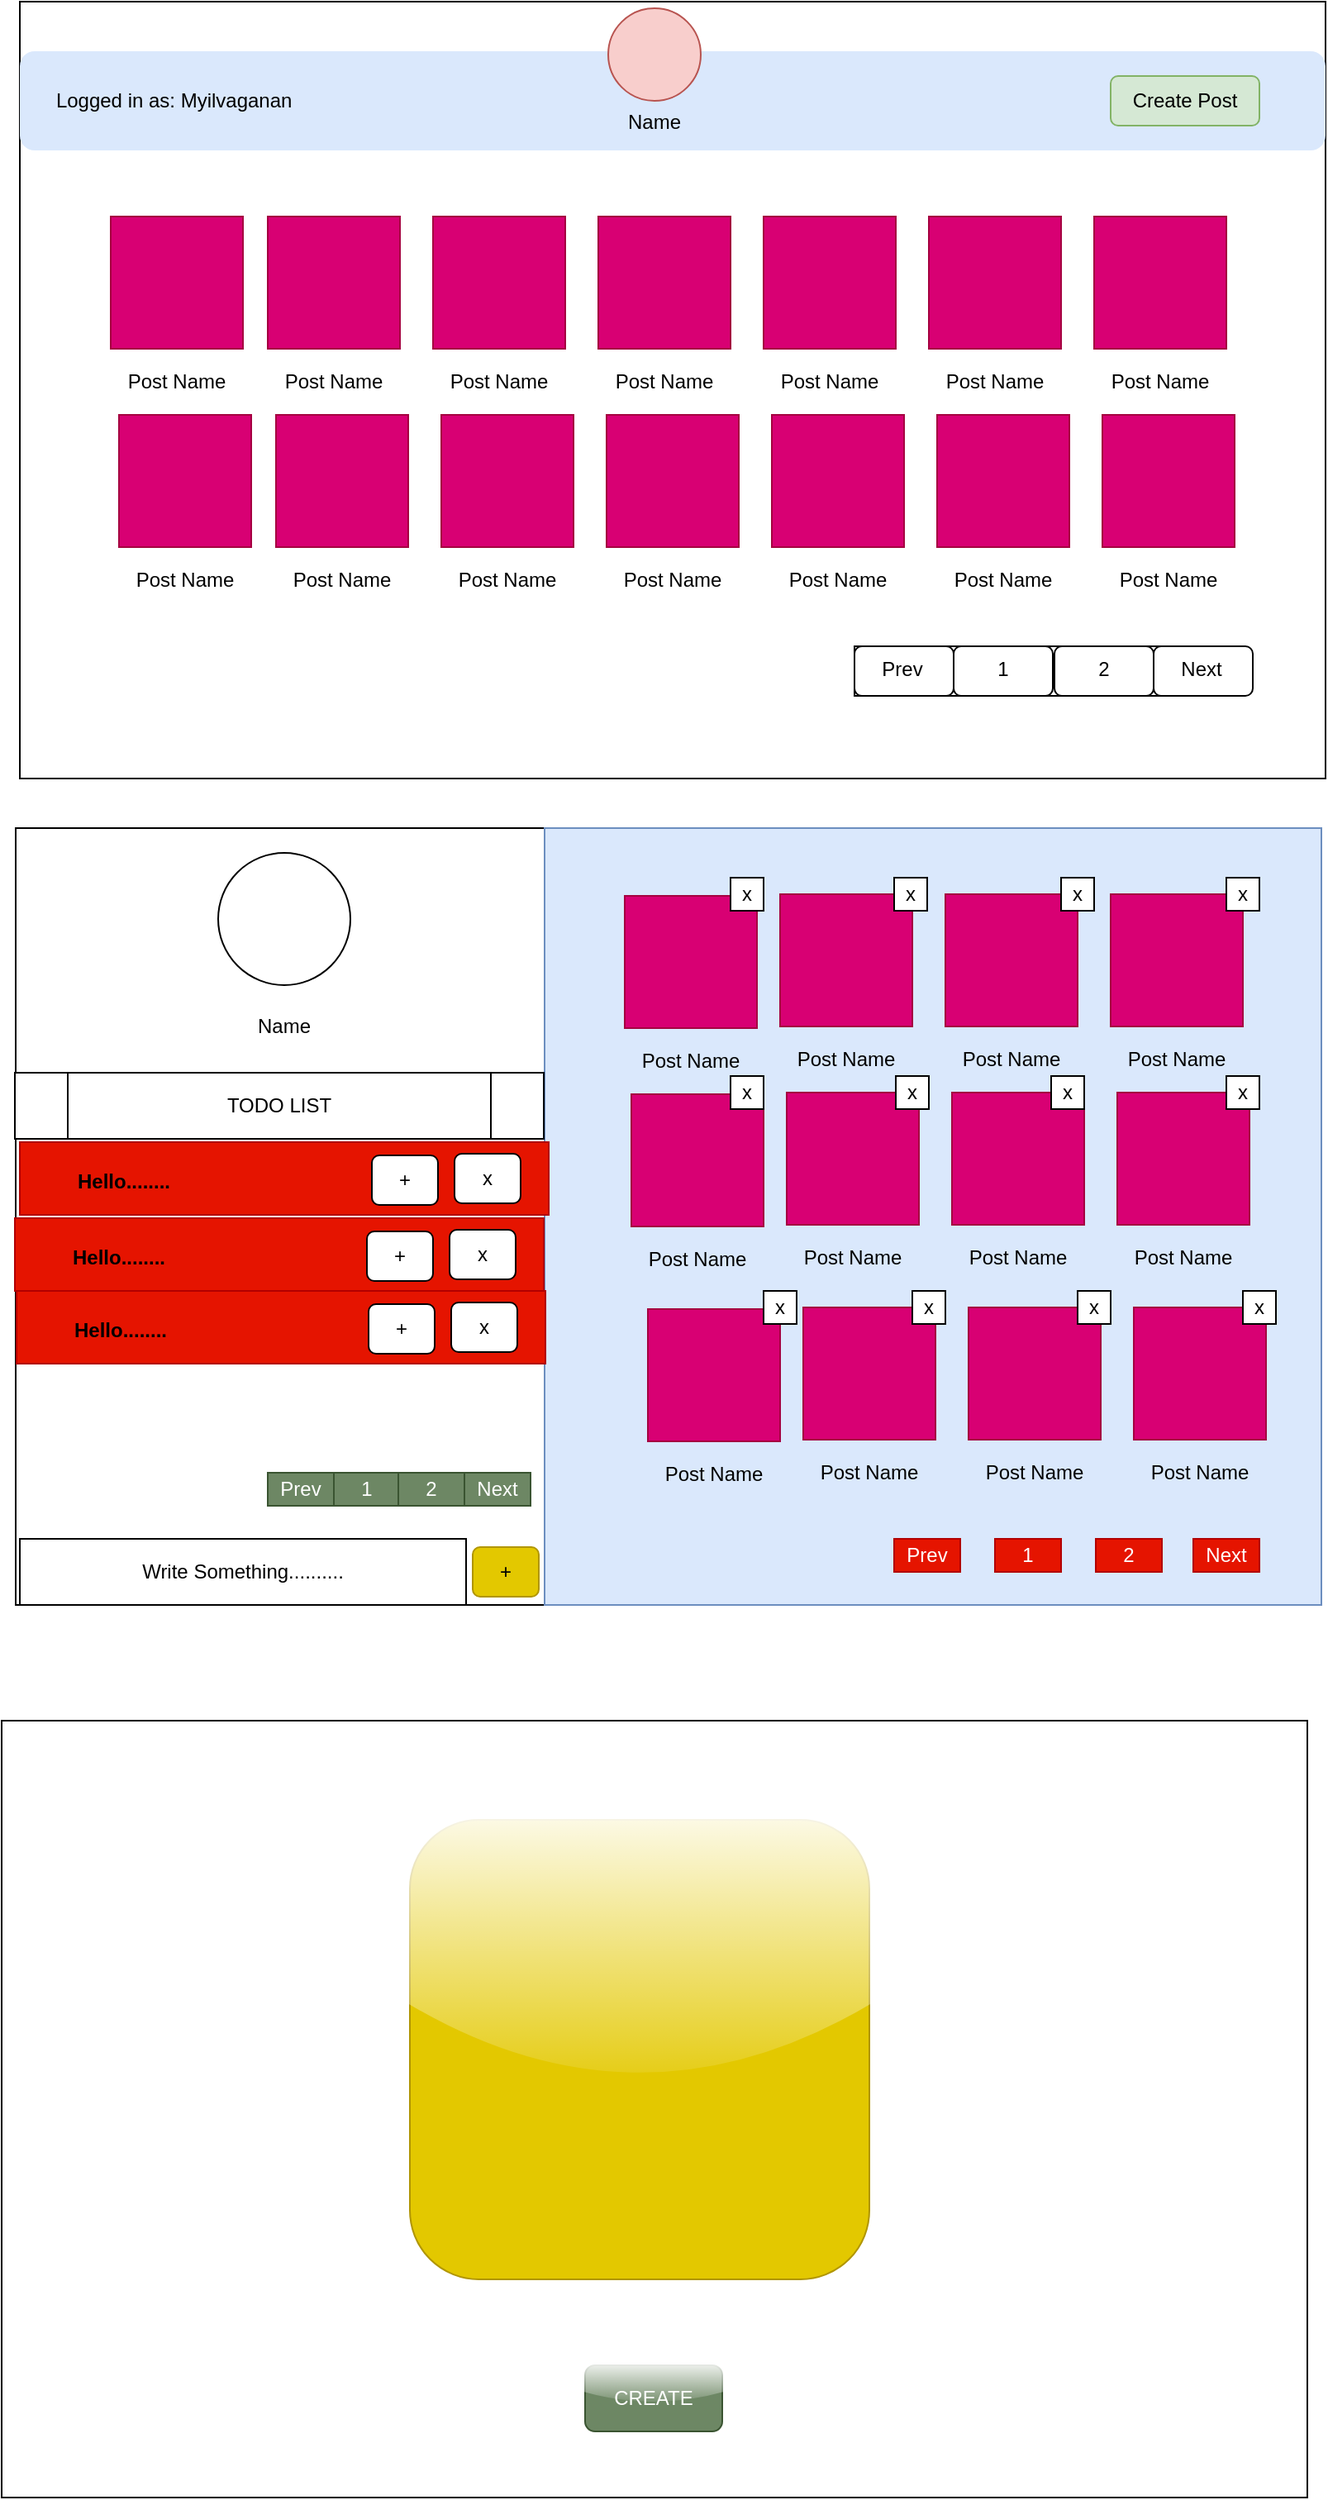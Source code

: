<mxfile version="14.9.0" type="github">
  <diagram id="EPAQFURXBqalhu8GI2II" name="Page-1">
    <mxGraphModel dx="1240" dy="697" grid="1" gridSize="10" guides="1" tooltips="1" connect="1" arrows="1" fold="1" page="1" pageScale="1" pageWidth="827" pageHeight="1169" math="0" shadow="0">
      <root>
        <mxCell id="0" />
        <mxCell id="1" parent="0" />
        <mxCell id="w8LLy8_TYm7YjtvFCaLv-1" value="" style="rounded=0;whiteSpace=wrap;html=1;" vertex="1" parent="1">
          <mxGeometry x="30" y="30" width="790" height="470" as="geometry" />
        </mxCell>
        <mxCell id="w8LLy8_TYm7YjtvFCaLv-2" value="" style="rounded=1;whiteSpace=wrap;html=1;fillColor=#dae8fc;strokeColor=none;" vertex="1" parent="1">
          <mxGeometry x="30" y="60" width="790" height="60" as="geometry" />
        </mxCell>
        <mxCell id="w8LLy8_TYm7YjtvFCaLv-3" value="" style="ellipse;whiteSpace=wrap;html=1;aspect=fixed;fillColor=#f8cecc;strokeColor=#b85450;" vertex="1" parent="1">
          <mxGeometry x="386" y="34" width="56" height="56" as="geometry" />
        </mxCell>
        <mxCell id="w8LLy8_TYm7YjtvFCaLv-4" value="" style="rounded=1;whiteSpace=wrap;html=1;fillColor=#d5e8d4;strokeColor=#82b366;" vertex="1" parent="1">
          <mxGeometry x="690" y="75" width="90" height="30" as="geometry" />
        </mxCell>
        <mxCell id="w8LLy8_TYm7YjtvFCaLv-5" value="Create Post" style="text;html=1;strokeColor=none;fillColor=none;align=center;verticalAlign=middle;whiteSpace=wrap;rounded=0;" vertex="1" parent="1">
          <mxGeometry x="695" y="80" width="80" height="20" as="geometry" />
        </mxCell>
        <mxCell id="w8LLy8_TYm7YjtvFCaLv-6" value="Name" style="text;html=1;strokeColor=none;fillColor=none;align=center;verticalAlign=middle;whiteSpace=wrap;rounded=0;" vertex="1" parent="1">
          <mxGeometry x="394" y="93" width="40" height="20" as="geometry" />
        </mxCell>
        <mxCell id="w8LLy8_TYm7YjtvFCaLv-7" value="Logged in as: Myilvaganan&amp;nbsp;" style="text;html=1;strokeColor=none;fillColor=none;align=center;verticalAlign=middle;whiteSpace=wrap;rounded=0;" vertex="1" parent="1">
          <mxGeometry x="30" y="80" width="190" height="20" as="geometry" />
        </mxCell>
        <mxCell id="w8LLy8_TYm7YjtvFCaLv-29" value="" style="group" vertex="1" connectable="0" parent="1">
          <mxGeometry x="85" y="160" width="675" height="110" as="geometry" />
        </mxCell>
        <mxCell id="w8LLy8_TYm7YjtvFCaLv-10" value="" style="group" vertex="1" connectable="0" parent="w8LLy8_TYm7YjtvFCaLv-29">
          <mxGeometry width="80" height="110" as="geometry" />
        </mxCell>
        <mxCell id="w8LLy8_TYm7YjtvFCaLv-8" value="" style="whiteSpace=wrap;html=1;aspect=fixed;fillColor=#d80073;strokeColor=#A50040;fontColor=#ffffff;" vertex="1" parent="w8LLy8_TYm7YjtvFCaLv-10">
          <mxGeometry width="80" height="80" as="geometry" />
        </mxCell>
        <mxCell id="w8LLy8_TYm7YjtvFCaLv-9" value="Post Name" style="text;html=1;strokeColor=none;fillColor=none;align=center;verticalAlign=middle;whiteSpace=wrap;rounded=0;" vertex="1" parent="w8LLy8_TYm7YjtvFCaLv-10">
          <mxGeometry y="90" width="80" height="20" as="geometry" />
        </mxCell>
        <mxCell id="w8LLy8_TYm7YjtvFCaLv-11" value="" style="group" vertex="1" connectable="0" parent="w8LLy8_TYm7YjtvFCaLv-29">
          <mxGeometry x="95" width="80" height="110" as="geometry" />
        </mxCell>
        <mxCell id="w8LLy8_TYm7YjtvFCaLv-12" value="" style="whiteSpace=wrap;html=1;aspect=fixed;fillColor=#d80073;strokeColor=#A50040;fontColor=#ffffff;" vertex="1" parent="w8LLy8_TYm7YjtvFCaLv-11">
          <mxGeometry width="80" height="80" as="geometry" />
        </mxCell>
        <mxCell id="w8LLy8_TYm7YjtvFCaLv-13" value="Post Name" style="text;html=1;strokeColor=none;fillColor=none;align=center;verticalAlign=middle;whiteSpace=wrap;rounded=0;" vertex="1" parent="w8LLy8_TYm7YjtvFCaLv-11">
          <mxGeometry y="90" width="80" height="20" as="geometry" />
        </mxCell>
        <mxCell id="w8LLy8_TYm7YjtvFCaLv-14" value="" style="group" vertex="1" connectable="0" parent="w8LLy8_TYm7YjtvFCaLv-29">
          <mxGeometry x="195" width="80" height="110" as="geometry" />
        </mxCell>
        <mxCell id="w8LLy8_TYm7YjtvFCaLv-15" value="" style="whiteSpace=wrap;html=1;aspect=fixed;fillColor=#d80073;strokeColor=#A50040;fontColor=#ffffff;" vertex="1" parent="w8LLy8_TYm7YjtvFCaLv-14">
          <mxGeometry width="80" height="80" as="geometry" />
        </mxCell>
        <mxCell id="w8LLy8_TYm7YjtvFCaLv-16" value="Post Name" style="text;html=1;strokeColor=none;fillColor=none;align=center;verticalAlign=middle;whiteSpace=wrap;rounded=0;" vertex="1" parent="w8LLy8_TYm7YjtvFCaLv-14">
          <mxGeometry y="90" width="80" height="20" as="geometry" />
        </mxCell>
        <mxCell id="w8LLy8_TYm7YjtvFCaLv-17" value="" style="group" vertex="1" connectable="0" parent="w8LLy8_TYm7YjtvFCaLv-29">
          <mxGeometry x="295" width="80" height="110" as="geometry" />
        </mxCell>
        <mxCell id="w8LLy8_TYm7YjtvFCaLv-18" value="" style="whiteSpace=wrap;html=1;aspect=fixed;fillColor=#d80073;strokeColor=#A50040;fontColor=#ffffff;" vertex="1" parent="w8LLy8_TYm7YjtvFCaLv-17">
          <mxGeometry width="80" height="80" as="geometry" />
        </mxCell>
        <mxCell id="w8LLy8_TYm7YjtvFCaLv-19" value="Post Name" style="text;html=1;strokeColor=none;fillColor=none;align=center;verticalAlign=middle;whiteSpace=wrap;rounded=0;" vertex="1" parent="w8LLy8_TYm7YjtvFCaLv-17">
          <mxGeometry y="90" width="80" height="20" as="geometry" />
        </mxCell>
        <mxCell id="w8LLy8_TYm7YjtvFCaLv-20" value="" style="group" vertex="1" connectable="0" parent="w8LLy8_TYm7YjtvFCaLv-29">
          <mxGeometry x="395" width="80" height="110" as="geometry" />
        </mxCell>
        <mxCell id="w8LLy8_TYm7YjtvFCaLv-21" value="" style="whiteSpace=wrap;html=1;aspect=fixed;fillColor=#d80073;strokeColor=#A50040;fontColor=#ffffff;" vertex="1" parent="w8LLy8_TYm7YjtvFCaLv-20">
          <mxGeometry width="80" height="80" as="geometry" />
        </mxCell>
        <mxCell id="w8LLy8_TYm7YjtvFCaLv-22" value="Post Name" style="text;html=1;strokeColor=none;fillColor=none;align=center;verticalAlign=middle;whiteSpace=wrap;rounded=0;" vertex="1" parent="w8LLy8_TYm7YjtvFCaLv-20">
          <mxGeometry y="90" width="80" height="20" as="geometry" />
        </mxCell>
        <mxCell id="w8LLy8_TYm7YjtvFCaLv-23" value="" style="group" vertex="1" connectable="0" parent="w8LLy8_TYm7YjtvFCaLv-29">
          <mxGeometry x="495" width="80" height="110" as="geometry" />
        </mxCell>
        <mxCell id="w8LLy8_TYm7YjtvFCaLv-24" value="" style="whiteSpace=wrap;html=1;aspect=fixed;fillColor=#d80073;strokeColor=#A50040;fontColor=#ffffff;" vertex="1" parent="w8LLy8_TYm7YjtvFCaLv-23">
          <mxGeometry width="80" height="80" as="geometry" />
        </mxCell>
        <mxCell id="w8LLy8_TYm7YjtvFCaLv-25" value="Post Name" style="text;html=1;strokeColor=none;fillColor=none;align=center;verticalAlign=middle;whiteSpace=wrap;rounded=0;" vertex="1" parent="w8LLy8_TYm7YjtvFCaLv-23">
          <mxGeometry y="90" width="80" height="20" as="geometry" />
        </mxCell>
        <mxCell id="w8LLy8_TYm7YjtvFCaLv-26" value="" style="group" vertex="1" connectable="0" parent="w8LLy8_TYm7YjtvFCaLv-29">
          <mxGeometry x="595" width="80" height="110" as="geometry" />
        </mxCell>
        <mxCell id="w8LLy8_TYm7YjtvFCaLv-27" value="" style="whiteSpace=wrap;html=1;aspect=fixed;fillColor=#d80073;strokeColor=#A50040;fontColor=#ffffff;" vertex="1" parent="w8LLy8_TYm7YjtvFCaLv-26">
          <mxGeometry width="80" height="80" as="geometry" />
        </mxCell>
        <mxCell id="w8LLy8_TYm7YjtvFCaLv-28" value="Post Name" style="text;html=1;strokeColor=none;fillColor=none;align=center;verticalAlign=middle;whiteSpace=wrap;rounded=0;" vertex="1" parent="w8LLy8_TYm7YjtvFCaLv-26">
          <mxGeometry y="90" width="80" height="20" as="geometry" />
        </mxCell>
        <mxCell id="w8LLy8_TYm7YjtvFCaLv-33" value="" style="group" vertex="1" connectable="0" parent="1">
          <mxGeometry x="90" y="280" width="675" height="110" as="geometry" />
        </mxCell>
        <mxCell id="w8LLy8_TYm7YjtvFCaLv-34" value="" style="group" vertex="1" connectable="0" parent="w8LLy8_TYm7YjtvFCaLv-33">
          <mxGeometry width="80" height="110" as="geometry" />
        </mxCell>
        <mxCell id="w8LLy8_TYm7YjtvFCaLv-35" value="" style="whiteSpace=wrap;html=1;aspect=fixed;fillColor=#d80073;strokeColor=#A50040;fontColor=#ffffff;" vertex="1" parent="w8LLy8_TYm7YjtvFCaLv-34">
          <mxGeometry width="80" height="80" as="geometry" />
        </mxCell>
        <mxCell id="w8LLy8_TYm7YjtvFCaLv-36" value="Post Name" style="text;html=1;strokeColor=none;fillColor=none;align=center;verticalAlign=middle;whiteSpace=wrap;rounded=0;" vertex="1" parent="w8LLy8_TYm7YjtvFCaLv-34">
          <mxGeometry y="90" width="80" height="20" as="geometry" />
        </mxCell>
        <mxCell id="w8LLy8_TYm7YjtvFCaLv-37" value="" style="group" vertex="1" connectable="0" parent="w8LLy8_TYm7YjtvFCaLv-33">
          <mxGeometry x="95" width="80" height="110" as="geometry" />
        </mxCell>
        <mxCell id="w8LLy8_TYm7YjtvFCaLv-38" value="" style="whiteSpace=wrap;html=1;aspect=fixed;fillColor=#d80073;strokeColor=#A50040;fontColor=#ffffff;" vertex="1" parent="w8LLy8_TYm7YjtvFCaLv-37">
          <mxGeometry width="80" height="80" as="geometry" />
        </mxCell>
        <mxCell id="w8LLy8_TYm7YjtvFCaLv-39" value="Post Name" style="text;html=1;strokeColor=none;fillColor=none;align=center;verticalAlign=middle;whiteSpace=wrap;rounded=0;" vertex="1" parent="w8LLy8_TYm7YjtvFCaLv-37">
          <mxGeometry y="90" width="80" height="20" as="geometry" />
        </mxCell>
        <mxCell id="w8LLy8_TYm7YjtvFCaLv-40" value="" style="group" vertex="1" connectable="0" parent="w8LLy8_TYm7YjtvFCaLv-33">
          <mxGeometry x="195" width="80" height="110" as="geometry" />
        </mxCell>
        <mxCell id="w8LLy8_TYm7YjtvFCaLv-41" value="" style="whiteSpace=wrap;html=1;aspect=fixed;fillColor=#d80073;strokeColor=#A50040;fontColor=#ffffff;" vertex="1" parent="w8LLy8_TYm7YjtvFCaLv-40">
          <mxGeometry width="80" height="80" as="geometry" />
        </mxCell>
        <mxCell id="w8LLy8_TYm7YjtvFCaLv-42" value="Post Name" style="text;html=1;strokeColor=none;fillColor=none;align=center;verticalAlign=middle;whiteSpace=wrap;rounded=0;" vertex="1" parent="w8LLy8_TYm7YjtvFCaLv-40">
          <mxGeometry y="90" width="80" height="20" as="geometry" />
        </mxCell>
        <mxCell id="w8LLy8_TYm7YjtvFCaLv-43" value="" style="group" vertex="1" connectable="0" parent="w8LLy8_TYm7YjtvFCaLv-33">
          <mxGeometry x="295" width="80" height="110" as="geometry" />
        </mxCell>
        <mxCell id="w8LLy8_TYm7YjtvFCaLv-44" value="" style="whiteSpace=wrap;html=1;aspect=fixed;fillColor=#d80073;strokeColor=#A50040;fontColor=#ffffff;" vertex="1" parent="w8LLy8_TYm7YjtvFCaLv-43">
          <mxGeometry width="80" height="80" as="geometry" />
        </mxCell>
        <mxCell id="w8LLy8_TYm7YjtvFCaLv-45" value="Post Name" style="text;html=1;strokeColor=none;fillColor=none;align=center;verticalAlign=middle;whiteSpace=wrap;rounded=0;" vertex="1" parent="w8LLy8_TYm7YjtvFCaLv-43">
          <mxGeometry y="90" width="80" height="20" as="geometry" />
        </mxCell>
        <mxCell id="w8LLy8_TYm7YjtvFCaLv-46" value="" style="group" vertex="1" connectable="0" parent="w8LLy8_TYm7YjtvFCaLv-33">
          <mxGeometry x="395" width="80" height="110" as="geometry" />
        </mxCell>
        <mxCell id="w8LLy8_TYm7YjtvFCaLv-47" value="" style="whiteSpace=wrap;html=1;aspect=fixed;fillColor=#d80073;strokeColor=#A50040;fontColor=#ffffff;" vertex="1" parent="w8LLy8_TYm7YjtvFCaLv-46">
          <mxGeometry width="80" height="80" as="geometry" />
        </mxCell>
        <mxCell id="w8LLy8_TYm7YjtvFCaLv-48" value="Post Name" style="text;html=1;strokeColor=none;fillColor=none;align=center;verticalAlign=middle;whiteSpace=wrap;rounded=0;" vertex="1" parent="w8LLy8_TYm7YjtvFCaLv-46">
          <mxGeometry y="90" width="80" height="20" as="geometry" />
        </mxCell>
        <mxCell id="w8LLy8_TYm7YjtvFCaLv-49" value="" style="group" vertex="1" connectable="0" parent="w8LLy8_TYm7YjtvFCaLv-33">
          <mxGeometry x="495" width="80" height="110" as="geometry" />
        </mxCell>
        <mxCell id="w8LLy8_TYm7YjtvFCaLv-50" value="" style="whiteSpace=wrap;html=1;aspect=fixed;fillColor=#d80073;strokeColor=#A50040;fontColor=#ffffff;" vertex="1" parent="w8LLy8_TYm7YjtvFCaLv-49">
          <mxGeometry width="80" height="80" as="geometry" />
        </mxCell>
        <mxCell id="w8LLy8_TYm7YjtvFCaLv-51" value="Post Name" style="text;html=1;strokeColor=none;fillColor=none;align=center;verticalAlign=middle;whiteSpace=wrap;rounded=0;" vertex="1" parent="w8LLy8_TYm7YjtvFCaLv-49">
          <mxGeometry y="90" width="80" height="20" as="geometry" />
        </mxCell>
        <mxCell id="w8LLy8_TYm7YjtvFCaLv-52" value="" style="group" vertex="1" connectable="0" parent="w8LLy8_TYm7YjtvFCaLv-33">
          <mxGeometry x="595" width="80" height="110" as="geometry" />
        </mxCell>
        <mxCell id="w8LLy8_TYm7YjtvFCaLv-53" value="" style="whiteSpace=wrap;html=1;aspect=fixed;fillColor=#d80073;strokeColor=#A50040;fontColor=#ffffff;" vertex="1" parent="w8LLy8_TYm7YjtvFCaLv-52">
          <mxGeometry width="80" height="80" as="geometry" />
        </mxCell>
        <mxCell id="w8LLy8_TYm7YjtvFCaLv-54" value="Post Name" style="text;html=1;strokeColor=none;fillColor=none;align=center;verticalAlign=middle;whiteSpace=wrap;rounded=0;" vertex="1" parent="w8LLy8_TYm7YjtvFCaLv-52">
          <mxGeometry y="90" width="80" height="20" as="geometry" />
        </mxCell>
        <mxCell id="w8LLy8_TYm7YjtvFCaLv-55" value="" style="rounded=0;whiteSpace=wrap;html=1;fillColor=#ffffff;" vertex="1" parent="1">
          <mxGeometry x="535" y="420" width="235" height="30" as="geometry" />
        </mxCell>
        <mxCell id="w8LLy8_TYm7YjtvFCaLv-56" value="" style="rounded=1;whiteSpace=wrap;html=1;fillColor=#ffffff;" vertex="1" parent="1">
          <mxGeometry x="535" y="420" width="60" height="30" as="geometry" />
        </mxCell>
        <mxCell id="w8LLy8_TYm7YjtvFCaLv-57" value="" style="rounded=1;whiteSpace=wrap;html=1;fillColor=#ffffff;" vertex="1" parent="1">
          <mxGeometry x="595" y="420" width="60" height="30" as="geometry" />
        </mxCell>
        <mxCell id="w8LLy8_TYm7YjtvFCaLv-58" value="" style="rounded=1;whiteSpace=wrap;html=1;fillColor=#ffffff;" vertex="1" parent="1">
          <mxGeometry x="656" y="420" width="60" height="30" as="geometry" />
        </mxCell>
        <mxCell id="w8LLy8_TYm7YjtvFCaLv-59" value="" style="rounded=1;whiteSpace=wrap;html=1;fillColor=#ffffff;" vertex="1" parent="1">
          <mxGeometry x="716" y="420" width="60" height="30" as="geometry" />
        </mxCell>
        <mxCell id="w8LLy8_TYm7YjtvFCaLv-60" value="Prev" style="text;html=1;strokeColor=none;fillColor=none;align=center;verticalAlign=middle;whiteSpace=wrap;rounded=0;" vertex="1" parent="1">
          <mxGeometry x="544" y="424" width="40" height="20" as="geometry" />
        </mxCell>
        <mxCell id="w8LLy8_TYm7YjtvFCaLv-61" value="1" style="text;html=1;strokeColor=none;fillColor=none;align=center;verticalAlign=middle;whiteSpace=wrap;rounded=0;" vertex="1" parent="1">
          <mxGeometry x="605" y="424" width="40" height="20" as="geometry" />
        </mxCell>
        <mxCell id="w8LLy8_TYm7YjtvFCaLv-62" value="2" style="text;html=1;strokeColor=none;fillColor=none;align=center;verticalAlign=middle;whiteSpace=wrap;rounded=0;" vertex="1" parent="1">
          <mxGeometry x="666" y="424" width="40" height="20" as="geometry" />
        </mxCell>
        <mxCell id="w8LLy8_TYm7YjtvFCaLv-63" value="Next" style="text;html=1;strokeColor=none;fillColor=none;align=center;verticalAlign=middle;whiteSpace=wrap;rounded=0;" vertex="1" parent="1">
          <mxGeometry x="725" y="424" width="40" height="20" as="geometry" />
        </mxCell>
        <mxCell id="w8LLy8_TYm7YjtvFCaLv-64" value="&#xa;&#xa;&lt;span style=&quot;color: rgb(0, 0, 0); font-family: helvetica; font-size: 12px; font-style: normal; font-weight: 400; letter-spacing: normal; text-align: center; text-indent: 0px; text-transform: none; word-spacing: 0px; background-color: rgb(248, 249, 250); display: inline; float: none;&quot;&gt;+&lt;/span&gt;&#xa;&#xa;" style="rounded=0;whiteSpace=wrap;html=1;" vertex="1" parent="1">
          <mxGeometry x="27.5" y="530" width="790" height="470" as="geometry" />
        </mxCell>
        <mxCell id="w8LLy8_TYm7YjtvFCaLv-65" value="" style="whiteSpace=wrap;html=1;aspect=fixed;fillColor=#dae8fc;strokeColor=#6c8ebf;" vertex="1" parent="1">
          <mxGeometry x="347.5" y="530" width="470" height="470" as="geometry" />
        </mxCell>
        <mxCell id="w8LLy8_TYm7YjtvFCaLv-66" value="" style="group" vertex="1" connectable="0" parent="1">
          <mxGeometry x="396" y="571" width="94" height="110" as="geometry" />
        </mxCell>
        <mxCell id="w8LLy8_TYm7YjtvFCaLv-67" value="" style="whiteSpace=wrap;html=1;aspect=fixed;fillColor=#d80073;strokeColor=#A50040;fontColor=#ffffff;" vertex="1" parent="w8LLy8_TYm7YjtvFCaLv-66">
          <mxGeometry width="80" height="80" as="geometry" />
        </mxCell>
        <mxCell id="w8LLy8_TYm7YjtvFCaLv-68" value="Post Name" style="text;html=1;strokeColor=none;fillColor=none;align=center;verticalAlign=middle;whiteSpace=wrap;rounded=0;" vertex="1" parent="w8LLy8_TYm7YjtvFCaLv-66">
          <mxGeometry y="90" width="80" height="20" as="geometry" />
        </mxCell>
        <mxCell id="w8LLy8_TYm7YjtvFCaLv-69" value="" style="group" vertex="1" connectable="0" parent="1">
          <mxGeometry x="490" y="570" width="80" height="110" as="geometry" />
        </mxCell>
        <mxCell id="w8LLy8_TYm7YjtvFCaLv-70" value="" style="whiteSpace=wrap;html=1;aspect=fixed;fillColor=#d80073;strokeColor=#A50040;fontColor=#ffffff;" vertex="1" parent="w8LLy8_TYm7YjtvFCaLv-69">
          <mxGeometry width="80" height="80" as="geometry" />
        </mxCell>
        <mxCell id="w8LLy8_TYm7YjtvFCaLv-71" value="Post Name" style="text;html=1;strokeColor=none;fillColor=none;align=center;verticalAlign=middle;whiteSpace=wrap;rounded=0;" vertex="1" parent="w8LLy8_TYm7YjtvFCaLv-69">
          <mxGeometry y="90" width="80" height="20" as="geometry" />
        </mxCell>
        <mxCell id="w8LLy8_TYm7YjtvFCaLv-72" value="" style="group" vertex="1" connectable="0" parent="1">
          <mxGeometry x="590" y="570" width="90" height="110" as="geometry" />
        </mxCell>
        <mxCell id="w8LLy8_TYm7YjtvFCaLv-73" value="" style="whiteSpace=wrap;html=1;aspect=fixed;fillColor=#d80073;strokeColor=#A50040;fontColor=#ffffff;" vertex="1" parent="w8LLy8_TYm7YjtvFCaLv-72">
          <mxGeometry width="80" height="80" as="geometry" />
        </mxCell>
        <mxCell id="w8LLy8_TYm7YjtvFCaLv-74" value="Post Name" style="text;html=1;strokeColor=none;fillColor=none;align=center;verticalAlign=middle;whiteSpace=wrap;rounded=0;" vertex="1" parent="w8LLy8_TYm7YjtvFCaLv-72">
          <mxGeometry y="90" width="80" height="20" as="geometry" />
        </mxCell>
        <mxCell id="w8LLy8_TYm7YjtvFCaLv-139" value="x" style="whiteSpace=wrap;html=1;aspect=fixed;fillColor=#ffffff;" vertex="1" parent="w8LLy8_TYm7YjtvFCaLv-72">
          <mxGeometry x="70" y="-10" width="20" height="20" as="geometry" />
        </mxCell>
        <mxCell id="w8LLy8_TYm7YjtvFCaLv-75" value="" style="group" vertex="1" connectable="0" parent="1">
          <mxGeometry x="690" y="570" width="80" height="110" as="geometry" />
        </mxCell>
        <mxCell id="w8LLy8_TYm7YjtvFCaLv-76" value="" style="whiteSpace=wrap;html=1;aspect=fixed;fillColor=#d80073;strokeColor=#A50040;fontColor=#ffffff;" vertex="1" parent="w8LLy8_TYm7YjtvFCaLv-75">
          <mxGeometry width="80" height="80" as="geometry" />
        </mxCell>
        <mxCell id="w8LLy8_TYm7YjtvFCaLv-77" value="Post Name" style="text;html=1;strokeColor=none;fillColor=none;align=center;verticalAlign=middle;whiteSpace=wrap;rounded=0;" vertex="1" parent="w8LLy8_TYm7YjtvFCaLv-75">
          <mxGeometry y="90" width="80" height="20" as="geometry" />
        </mxCell>
        <mxCell id="w8LLy8_TYm7YjtvFCaLv-78" value="" style="group" vertex="1" connectable="0" parent="1">
          <mxGeometry x="694" y="690" width="86" height="110" as="geometry" />
        </mxCell>
        <mxCell id="w8LLy8_TYm7YjtvFCaLv-79" value="" style="whiteSpace=wrap;html=1;aspect=fixed;fillColor=#d80073;strokeColor=#A50040;fontColor=#ffffff;" vertex="1" parent="w8LLy8_TYm7YjtvFCaLv-78">
          <mxGeometry width="80" height="80" as="geometry" />
        </mxCell>
        <mxCell id="w8LLy8_TYm7YjtvFCaLv-80" value="Post Name" style="text;html=1;strokeColor=none;fillColor=none;align=center;verticalAlign=middle;whiteSpace=wrap;rounded=0;" vertex="1" parent="w8LLy8_TYm7YjtvFCaLv-78">
          <mxGeometry y="90" width="80" height="20" as="geometry" />
        </mxCell>
        <mxCell id="w8LLy8_TYm7YjtvFCaLv-143" value="x" style="whiteSpace=wrap;html=1;aspect=fixed;fillColor=#ffffff;" vertex="1" parent="w8LLy8_TYm7YjtvFCaLv-78">
          <mxGeometry x="66" y="-10" width="20" height="20" as="geometry" />
        </mxCell>
        <mxCell id="w8LLy8_TYm7YjtvFCaLv-81" value="" style="group" vertex="1" connectable="0" parent="1">
          <mxGeometry x="594" y="690" width="80" height="110" as="geometry" />
        </mxCell>
        <mxCell id="w8LLy8_TYm7YjtvFCaLv-82" value="" style="whiteSpace=wrap;html=1;aspect=fixed;fillColor=#d80073;strokeColor=#A50040;fontColor=#ffffff;" vertex="1" parent="w8LLy8_TYm7YjtvFCaLv-81">
          <mxGeometry width="80" height="80" as="geometry" />
        </mxCell>
        <mxCell id="w8LLy8_TYm7YjtvFCaLv-83" value="Post Name" style="text;html=1;strokeColor=none;fillColor=none;align=center;verticalAlign=middle;whiteSpace=wrap;rounded=0;" vertex="1" parent="w8LLy8_TYm7YjtvFCaLv-81">
          <mxGeometry y="90" width="80" height="20" as="geometry" />
        </mxCell>
        <mxCell id="w8LLy8_TYm7YjtvFCaLv-144" value="x" style="whiteSpace=wrap;html=1;aspect=fixed;fillColor=#ffffff;" vertex="1" parent="w8LLy8_TYm7YjtvFCaLv-81">
          <mxGeometry x="60" y="-10" width="20" height="20" as="geometry" />
        </mxCell>
        <mxCell id="w8LLy8_TYm7YjtvFCaLv-84" value="" style="group" vertex="1" connectable="0" parent="1">
          <mxGeometry x="494" y="690" width="80" height="110" as="geometry" />
        </mxCell>
        <mxCell id="w8LLy8_TYm7YjtvFCaLv-85" value="" style="whiteSpace=wrap;html=1;aspect=fixed;fillColor=#d80073;strokeColor=#A50040;fontColor=#ffffff;" vertex="1" parent="w8LLy8_TYm7YjtvFCaLv-84">
          <mxGeometry width="80" height="80" as="geometry" />
        </mxCell>
        <mxCell id="w8LLy8_TYm7YjtvFCaLv-86" value="Post Name" style="text;html=1;strokeColor=none;fillColor=none;align=center;verticalAlign=middle;whiteSpace=wrap;rounded=0;" vertex="1" parent="w8LLy8_TYm7YjtvFCaLv-84">
          <mxGeometry y="90" width="80" height="20" as="geometry" />
        </mxCell>
        <mxCell id="w8LLy8_TYm7YjtvFCaLv-87" value="" style="group" vertex="1" connectable="0" parent="1">
          <mxGeometry x="400" y="691" width="80" height="110" as="geometry" />
        </mxCell>
        <mxCell id="w8LLy8_TYm7YjtvFCaLv-88" value="" style="whiteSpace=wrap;html=1;aspect=fixed;fillColor=#d80073;strokeColor=#A50040;fontColor=#ffffff;" vertex="1" parent="w8LLy8_TYm7YjtvFCaLv-87">
          <mxGeometry width="80" height="80" as="geometry" />
        </mxCell>
        <mxCell id="w8LLy8_TYm7YjtvFCaLv-89" value="Post Name" style="text;html=1;strokeColor=none;fillColor=none;align=center;verticalAlign=middle;whiteSpace=wrap;rounded=0;" vertex="1" parent="w8LLy8_TYm7YjtvFCaLv-87">
          <mxGeometry y="90" width="80" height="20" as="geometry" />
        </mxCell>
        <mxCell id="w8LLy8_TYm7YjtvFCaLv-146" value="x" style="whiteSpace=wrap;html=1;aspect=fixed;fillColor=#ffffff;" vertex="1" parent="w8LLy8_TYm7YjtvFCaLv-87">
          <mxGeometry x="60" y="-11" width="20" height="20" as="geometry" />
        </mxCell>
        <mxCell id="w8LLy8_TYm7YjtvFCaLv-90" value="" style="group" vertex="1" connectable="0" parent="1">
          <mxGeometry x="704" y="820" width="86" height="110" as="geometry" />
        </mxCell>
        <mxCell id="w8LLy8_TYm7YjtvFCaLv-91" value="" style="whiteSpace=wrap;html=1;aspect=fixed;fillColor=#d80073;strokeColor=#A50040;fontColor=#ffffff;" vertex="1" parent="w8LLy8_TYm7YjtvFCaLv-90">
          <mxGeometry width="80" height="80" as="geometry" />
        </mxCell>
        <mxCell id="w8LLy8_TYm7YjtvFCaLv-92" value="Post Name" style="text;html=1;strokeColor=none;fillColor=none;align=center;verticalAlign=middle;whiteSpace=wrap;rounded=0;" vertex="1" parent="w8LLy8_TYm7YjtvFCaLv-90">
          <mxGeometry y="90" width="80" height="20" as="geometry" />
        </mxCell>
        <mxCell id="w8LLy8_TYm7YjtvFCaLv-152" value="x" style="whiteSpace=wrap;html=1;aspect=fixed;fillColor=#ffffff;" vertex="1" parent="w8LLy8_TYm7YjtvFCaLv-90">
          <mxGeometry x="66" y="-10" width="20" height="20" as="geometry" />
        </mxCell>
        <mxCell id="w8LLy8_TYm7YjtvFCaLv-93" value="" style="group" vertex="1" connectable="0" parent="1">
          <mxGeometry x="604" y="820" width="86" height="110" as="geometry" />
        </mxCell>
        <mxCell id="w8LLy8_TYm7YjtvFCaLv-94" value="" style="whiteSpace=wrap;html=1;aspect=fixed;fillColor=#d80073;strokeColor=#A50040;fontColor=#ffffff;" vertex="1" parent="w8LLy8_TYm7YjtvFCaLv-93">
          <mxGeometry width="80" height="80" as="geometry" />
        </mxCell>
        <mxCell id="w8LLy8_TYm7YjtvFCaLv-95" value="Post Name" style="text;html=1;strokeColor=none;fillColor=none;align=center;verticalAlign=middle;whiteSpace=wrap;rounded=0;" vertex="1" parent="w8LLy8_TYm7YjtvFCaLv-93">
          <mxGeometry y="90" width="80" height="20" as="geometry" />
        </mxCell>
        <mxCell id="w8LLy8_TYm7YjtvFCaLv-150" value="x" style="whiteSpace=wrap;html=1;aspect=fixed;fillColor=#ffffff;" vertex="1" parent="w8LLy8_TYm7YjtvFCaLv-93">
          <mxGeometry x="66" y="-10" width="20" height="20" as="geometry" />
        </mxCell>
        <mxCell id="w8LLy8_TYm7YjtvFCaLv-96" value="" style="group" vertex="1" connectable="0" parent="1">
          <mxGeometry x="504" y="820" width="86" height="110" as="geometry" />
        </mxCell>
        <mxCell id="w8LLy8_TYm7YjtvFCaLv-97" value="" style="whiteSpace=wrap;html=1;aspect=fixed;fillColor=#d80073;strokeColor=#A50040;fontColor=#ffffff;" vertex="1" parent="w8LLy8_TYm7YjtvFCaLv-96">
          <mxGeometry width="80" height="80" as="geometry" />
        </mxCell>
        <mxCell id="w8LLy8_TYm7YjtvFCaLv-98" value="Post Name" style="text;html=1;strokeColor=none;fillColor=none;align=center;verticalAlign=middle;whiteSpace=wrap;rounded=0;" vertex="1" parent="w8LLy8_TYm7YjtvFCaLv-96">
          <mxGeometry y="90" width="80" height="20" as="geometry" />
        </mxCell>
        <mxCell id="w8LLy8_TYm7YjtvFCaLv-149" value="x" style="whiteSpace=wrap;html=1;aspect=fixed;fillColor=#ffffff;" vertex="1" parent="w8LLy8_TYm7YjtvFCaLv-96">
          <mxGeometry x="66" y="-10" width="20" height="20" as="geometry" />
        </mxCell>
        <mxCell id="w8LLy8_TYm7YjtvFCaLv-99" value="" style="group" vertex="1" connectable="0" parent="1">
          <mxGeometry x="410" y="821" width="80" height="110" as="geometry" />
        </mxCell>
        <mxCell id="w8LLy8_TYm7YjtvFCaLv-100" value="" style="whiteSpace=wrap;html=1;aspect=fixed;fillColor=#d80073;strokeColor=#A50040;fontColor=#ffffff;" vertex="1" parent="w8LLy8_TYm7YjtvFCaLv-99">
          <mxGeometry width="80" height="80" as="geometry" />
        </mxCell>
        <mxCell id="w8LLy8_TYm7YjtvFCaLv-101" value="Post Name" style="text;html=1;strokeColor=none;fillColor=none;align=center;verticalAlign=middle;whiteSpace=wrap;rounded=0;" vertex="1" parent="w8LLy8_TYm7YjtvFCaLv-99">
          <mxGeometry y="90" width="80" height="20" as="geometry" />
        </mxCell>
        <mxCell id="w8LLy8_TYm7YjtvFCaLv-108" value="Prev" style="text;html=1;align=center;verticalAlign=middle;whiteSpace=wrap;rounded=0;fillColor=#e51400;strokeColor=#B20000;fontColor=#ffffff;" vertex="1" parent="1">
          <mxGeometry x="559" y="960" width="40" height="20" as="geometry" />
        </mxCell>
        <mxCell id="w8LLy8_TYm7YjtvFCaLv-109" value="1" style="text;html=1;strokeColor=#B20000;fillColor=#e51400;align=center;verticalAlign=middle;whiteSpace=wrap;rounded=0;fontColor=#ffffff;" vertex="1" parent="1">
          <mxGeometry x="620" y="960" width="40" height="20" as="geometry" />
        </mxCell>
        <mxCell id="w8LLy8_TYm7YjtvFCaLv-110" value="2" style="text;html=1;strokeColor=#B20000;fillColor=#e51400;align=center;verticalAlign=middle;whiteSpace=wrap;rounded=0;fontColor=#ffffff;" vertex="1" parent="1">
          <mxGeometry x="681" y="960" width="40" height="20" as="geometry" />
        </mxCell>
        <mxCell id="w8LLy8_TYm7YjtvFCaLv-111" value="Next" style="text;html=1;strokeColor=#B20000;fillColor=#e51400;align=center;verticalAlign=middle;whiteSpace=wrap;rounded=0;fontColor=#ffffff;" vertex="1" parent="1">
          <mxGeometry x="740" y="960" width="40" height="20" as="geometry" />
        </mxCell>
        <mxCell id="w8LLy8_TYm7YjtvFCaLv-112" value="" style="ellipse;whiteSpace=wrap;html=1;aspect=fixed;fillColor=#ffffff;" vertex="1" parent="1">
          <mxGeometry x="150" y="545" width="80" height="80" as="geometry" />
        </mxCell>
        <mxCell id="w8LLy8_TYm7YjtvFCaLv-113" value="TODO LIST" style="shape=process;whiteSpace=wrap;html=1;backgroundOutline=1;fillColor=#ffffff;" vertex="1" parent="1">
          <mxGeometry x="27" y="678" width="320" height="40" as="geometry" />
        </mxCell>
        <mxCell id="w8LLy8_TYm7YjtvFCaLv-118" value="" style="group" vertex="1" connectable="0" parent="1">
          <mxGeometry x="27" y="766" width="320" height="44" as="geometry" />
        </mxCell>
        <mxCell id="w8LLy8_TYm7YjtvFCaLv-114" value="" style="rounded=0;whiteSpace=wrap;html=1;fillColor=#e51400;strokeColor=#B20000;fontColor=#ffffff;" vertex="1" parent="w8LLy8_TYm7YjtvFCaLv-118">
          <mxGeometry width="320" height="44" as="geometry" />
        </mxCell>
        <mxCell id="w8LLy8_TYm7YjtvFCaLv-115" value="+" style="rounded=1;whiteSpace=wrap;html=1;fillColor=#ffffff;" vertex="1" parent="w8LLy8_TYm7YjtvFCaLv-118">
          <mxGeometry x="213" y="8" width="40" height="30" as="geometry" />
        </mxCell>
        <mxCell id="w8LLy8_TYm7YjtvFCaLv-116" value="x" style="rounded=1;whiteSpace=wrap;html=1;fillColor=#ffffff;" vertex="1" parent="w8LLy8_TYm7YjtvFCaLv-118">
          <mxGeometry x="263" y="7" width="40" height="30" as="geometry" />
        </mxCell>
        <mxCell id="w8LLy8_TYm7YjtvFCaLv-117" value="Hello........" style="text;html=1;strokeColor=none;fillColor=none;align=center;verticalAlign=middle;whiteSpace=wrap;rounded=0;fontStyle=1" vertex="1" parent="w8LLy8_TYm7YjtvFCaLv-118">
          <mxGeometry x="23" y="14" width="80" height="20" as="geometry" />
        </mxCell>
        <mxCell id="w8LLy8_TYm7YjtvFCaLv-119" value="" style="group;fontStyle=1" vertex="1" connectable="0" parent="1">
          <mxGeometry x="28" y="810" width="320" height="44" as="geometry" />
        </mxCell>
        <mxCell id="w8LLy8_TYm7YjtvFCaLv-120" value="" style="rounded=0;whiteSpace=wrap;html=1;fillColor=#e51400;strokeColor=#B20000;fontColor=#ffffff;" vertex="1" parent="w8LLy8_TYm7YjtvFCaLv-119">
          <mxGeometry width="320" height="44" as="geometry" />
        </mxCell>
        <mxCell id="w8LLy8_TYm7YjtvFCaLv-121" value="+" style="rounded=1;whiteSpace=wrap;html=1;fillColor=#ffffff;" vertex="1" parent="w8LLy8_TYm7YjtvFCaLv-119">
          <mxGeometry x="213" y="8" width="40" height="30" as="geometry" />
        </mxCell>
        <mxCell id="w8LLy8_TYm7YjtvFCaLv-122" value="x" style="rounded=1;whiteSpace=wrap;html=1;fillColor=#ffffff;" vertex="1" parent="w8LLy8_TYm7YjtvFCaLv-119">
          <mxGeometry x="263" y="7" width="40" height="30" as="geometry" />
        </mxCell>
        <mxCell id="w8LLy8_TYm7YjtvFCaLv-123" value="Hello........" style="text;html=1;strokeColor=none;fillColor=none;align=center;verticalAlign=middle;whiteSpace=wrap;rounded=0;fontStyle=1" vertex="1" parent="w8LLy8_TYm7YjtvFCaLv-119">
          <mxGeometry x="23" y="14" width="80" height="20" as="geometry" />
        </mxCell>
        <mxCell id="w8LLy8_TYm7YjtvFCaLv-124" value="" style="group;fontStyle=1" vertex="1" connectable="0" parent="1">
          <mxGeometry x="30" y="720" width="320" height="44" as="geometry" />
        </mxCell>
        <mxCell id="w8LLy8_TYm7YjtvFCaLv-125" value="" style="rounded=0;whiteSpace=wrap;html=1;fillColor=#e51400;strokeColor=#B20000;fontColor=#ffffff;" vertex="1" parent="w8LLy8_TYm7YjtvFCaLv-124">
          <mxGeometry width="320" height="44" as="geometry" />
        </mxCell>
        <mxCell id="w8LLy8_TYm7YjtvFCaLv-126" value="+" style="rounded=1;whiteSpace=wrap;html=1;fillColor=#ffffff;" vertex="1" parent="w8LLy8_TYm7YjtvFCaLv-124">
          <mxGeometry x="213" y="8" width="40" height="30" as="geometry" />
        </mxCell>
        <mxCell id="w8LLy8_TYm7YjtvFCaLv-127" value="x" style="rounded=1;whiteSpace=wrap;html=1;fillColor=#ffffff;" vertex="1" parent="w8LLy8_TYm7YjtvFCaLv-124">
          <mxGeometry x="263" y="7" width="40" height="30" as="geometry" />
        </mxCell>
        <mxCell id="w8LLy8_TYm7YjtvFCaLv-128" value="Hello........" style="text;html=1;strokeColor=none;fillColor=none;align=center;verticalAlign=middle;whiteSpace=wrap;rounded=0;fontStyle=1" vertex="1" parent="w8LLy8_TYm7YjtvFCaLv-124">
          <mxGeometry x="23" y="14" width="80" height="20" as="geometry" />
        </mxCell>
        <mxCell id="w8LLy8_TYm7YjtvFCaLv-129" value="Write Something.........." style="rounded=0;whiteSpace=wrap;html=1;fillColor=#ffffff;" vertex="1" parent="1">
          <mxGeometry x="30" y="960" width="270" height="40" as="geometry" />
        </mxCell>
        <mxCell id="w8LLy8_TYm7YjtvFCaLv-130" value="+" style="rounded=1;whiteSpace=wrap;html=1;fillColor=#e3c800;strokeColor=#B09500;fontColor=#000000;" vertex="1" parent="1">
          <mxGeometry x="304" y="965" width="40" height="30" as="geometry" />
        </mxCell>
        <mxCell id="w8LLy8_TYm7YjtvFCaLv-131" value="Prev" style="text;html=1;align=center;verticalAlign=middle;whiteSpace=wrap;rounded=0;fillColor=#6d8764;strokeColor=#3A5431;fontColor=#ffffff;" vertex="1" parent="1">
          <mxGeometry x="180" y="920" width="40" height="20" as="geometry" />
        </mxCell>
        <mxCell id="w8LLy8_TYm7YjtvFCaLv-132" value="1" style="text;html=1;strokeColor=#3A5431;fillColor=#6d8764;align=center;verticalAlign=middle;whiteSpace=wrap;rounded=0;fontColor=#ffffff;" vertex="1" parent="1">
          <mxGeometry x="220" y="920" width="40" height="20" as="geometry" />
        </mxCell>
        <mxCell id="w8LLy8_TYm7YjtvFCaLv-133" value="2" style="text;html=1;strokeColor=#3A5431;fillColor=#6d8764;align=center;verticalAlign=middle;whiteSpace=wrap;rounded=0;fontColor=#ffffff;" vertex="1" parent="1">
          <mxGeometry x="259" y="920" width="40" height="20" as="geometry" />
        </mxCell>
        <mxCell id="w8LLy8_TYm7YjtvFCaLv-134" value="Next" style="text;html=1;strokeColor=#3A5431;fillColor=#6d8764;align=center;verticalAlign=middle;whiteSpace=wrap;rounded=0;fontColor=#ffffff;" vertex="1" parent="1">
          <mxGeometry x="299" y="920" width="40" height="20" as="geometry" />
        </mxCell>
        <mxCell id="w8LLy8_TYm7YjtvFCaLv-135" value="Name" style="text;html=1;strokeColor=none;fillColor=none;align=center;verticalAlign=middle;whiteSpace=wrap;rounded=0;" vertex="1" parent="1">
          <mxGeometry x="170" y="640" width="40" height="20" as="geometry" />
        </mxCell>
        <mxCell id="w8LLy8_TYm7YjtvFCaLv-137" value="x" style="whiteSpace=wrap;html=1;aspect=fixed;fillColor=#ffffff;" vertex="1" parent="1">
          <mxGeometry x="460" y="560" width="20" height="20" as="geometry" />
        </mxCell>
        <mxCell id="w8LLy8_TYm7YjtvFCaLv-138" value="x" style="whiteSpace=wrap;html=1;aspect=fixed;fillColor=#ffffff;" vertex="1" parent="1">
          <mxGeometry x="559" y="560" width="20" height="20" as="geometry" />
        </mxCell>
        <mxCell id="w8LLy8_TYm7YjtvFCaLv-141" value="x" style="whiteSpace=wrap;html=1;aspect=fixed;fillColor=#ffffff;" vertex="1" parent="1">
          <mxGeometry x="760" y="560" width="20" height="20" as="geometry" />
        </mxCell>
        <mxCell id="w8LLy8_TYm7YjtvFCaLv-145" value="x" style="whiteSpace=wrap;html=1;aspect=fixed;fillColor=#ffffff;" vertex="1" parent="1">
          <mxGeometry x="560" y="680" width="20" height="20" as="geometry" />
        </mxCell>
        <mxCell id="w8LLy8_TYm7YjtvFCaLv-148" value="x" style="whiteSpace=wrap;html=1;aspect=fixed;fillColor=#ffffff;" vertex="1" parent="1">
          <mxGeometry x="480" y="810" width="20" height="20" as="geometry" />
        </mxCell>
        <mxCell id="w8LLy8_TYm7YjtvFCaLv-154" value="&#xa;&#xa;&lt;span style=&quot;color: rgb(0, 0, 0); font-family: helvetica; font-size: 12px; font-style: normal; font-weight: 400; letter-spacing: normal; text-align: center; text-indent: 0px; text-transform: none; word-spacing: 0px; background-color: rgb(248, 249, 250); display: inline; float: none;&quot;&gt;+&lt;/span&gt;&#xa;&#xa;" style="rounded=0;whiteSpace=wrap;html=1;" vertex="1" parent="1">
          <mxGeometry x="19" y="1070" width="790" height="470" as="geometry" />
        </mxCell>
        <mxCell id="w8LLy8_TYm7YjtvFCaLv-155" value="" style="whiteSpace=wrap;html=1;aspect=fixed;fillColor=#e3c800;strokeColor=#B09500;fontColor=#000000;rounded=1;glass=1;" vertex="1" parent="1">
          <mxGeometry x="266" y="1130" width="278" height="278" as="geometry" />
        </mxCell>
        <mxCell id="w8LLy8_TYm7YjtvFCaLv-156" value="CREATE" style="rounded=1;whiteSpace=wrap;html=1;fillColor=#6d8764;strokeColor=#3A5431;fontColor=#ffffff;glass=1;" vertex="1" parent="1">
          <mxGeometry x="372" y="1460" width="83" height="40" as="geometry" />
        </mxCell>
      </root>
    </mxGraphModel>
  </diagram>
</mxfile>
